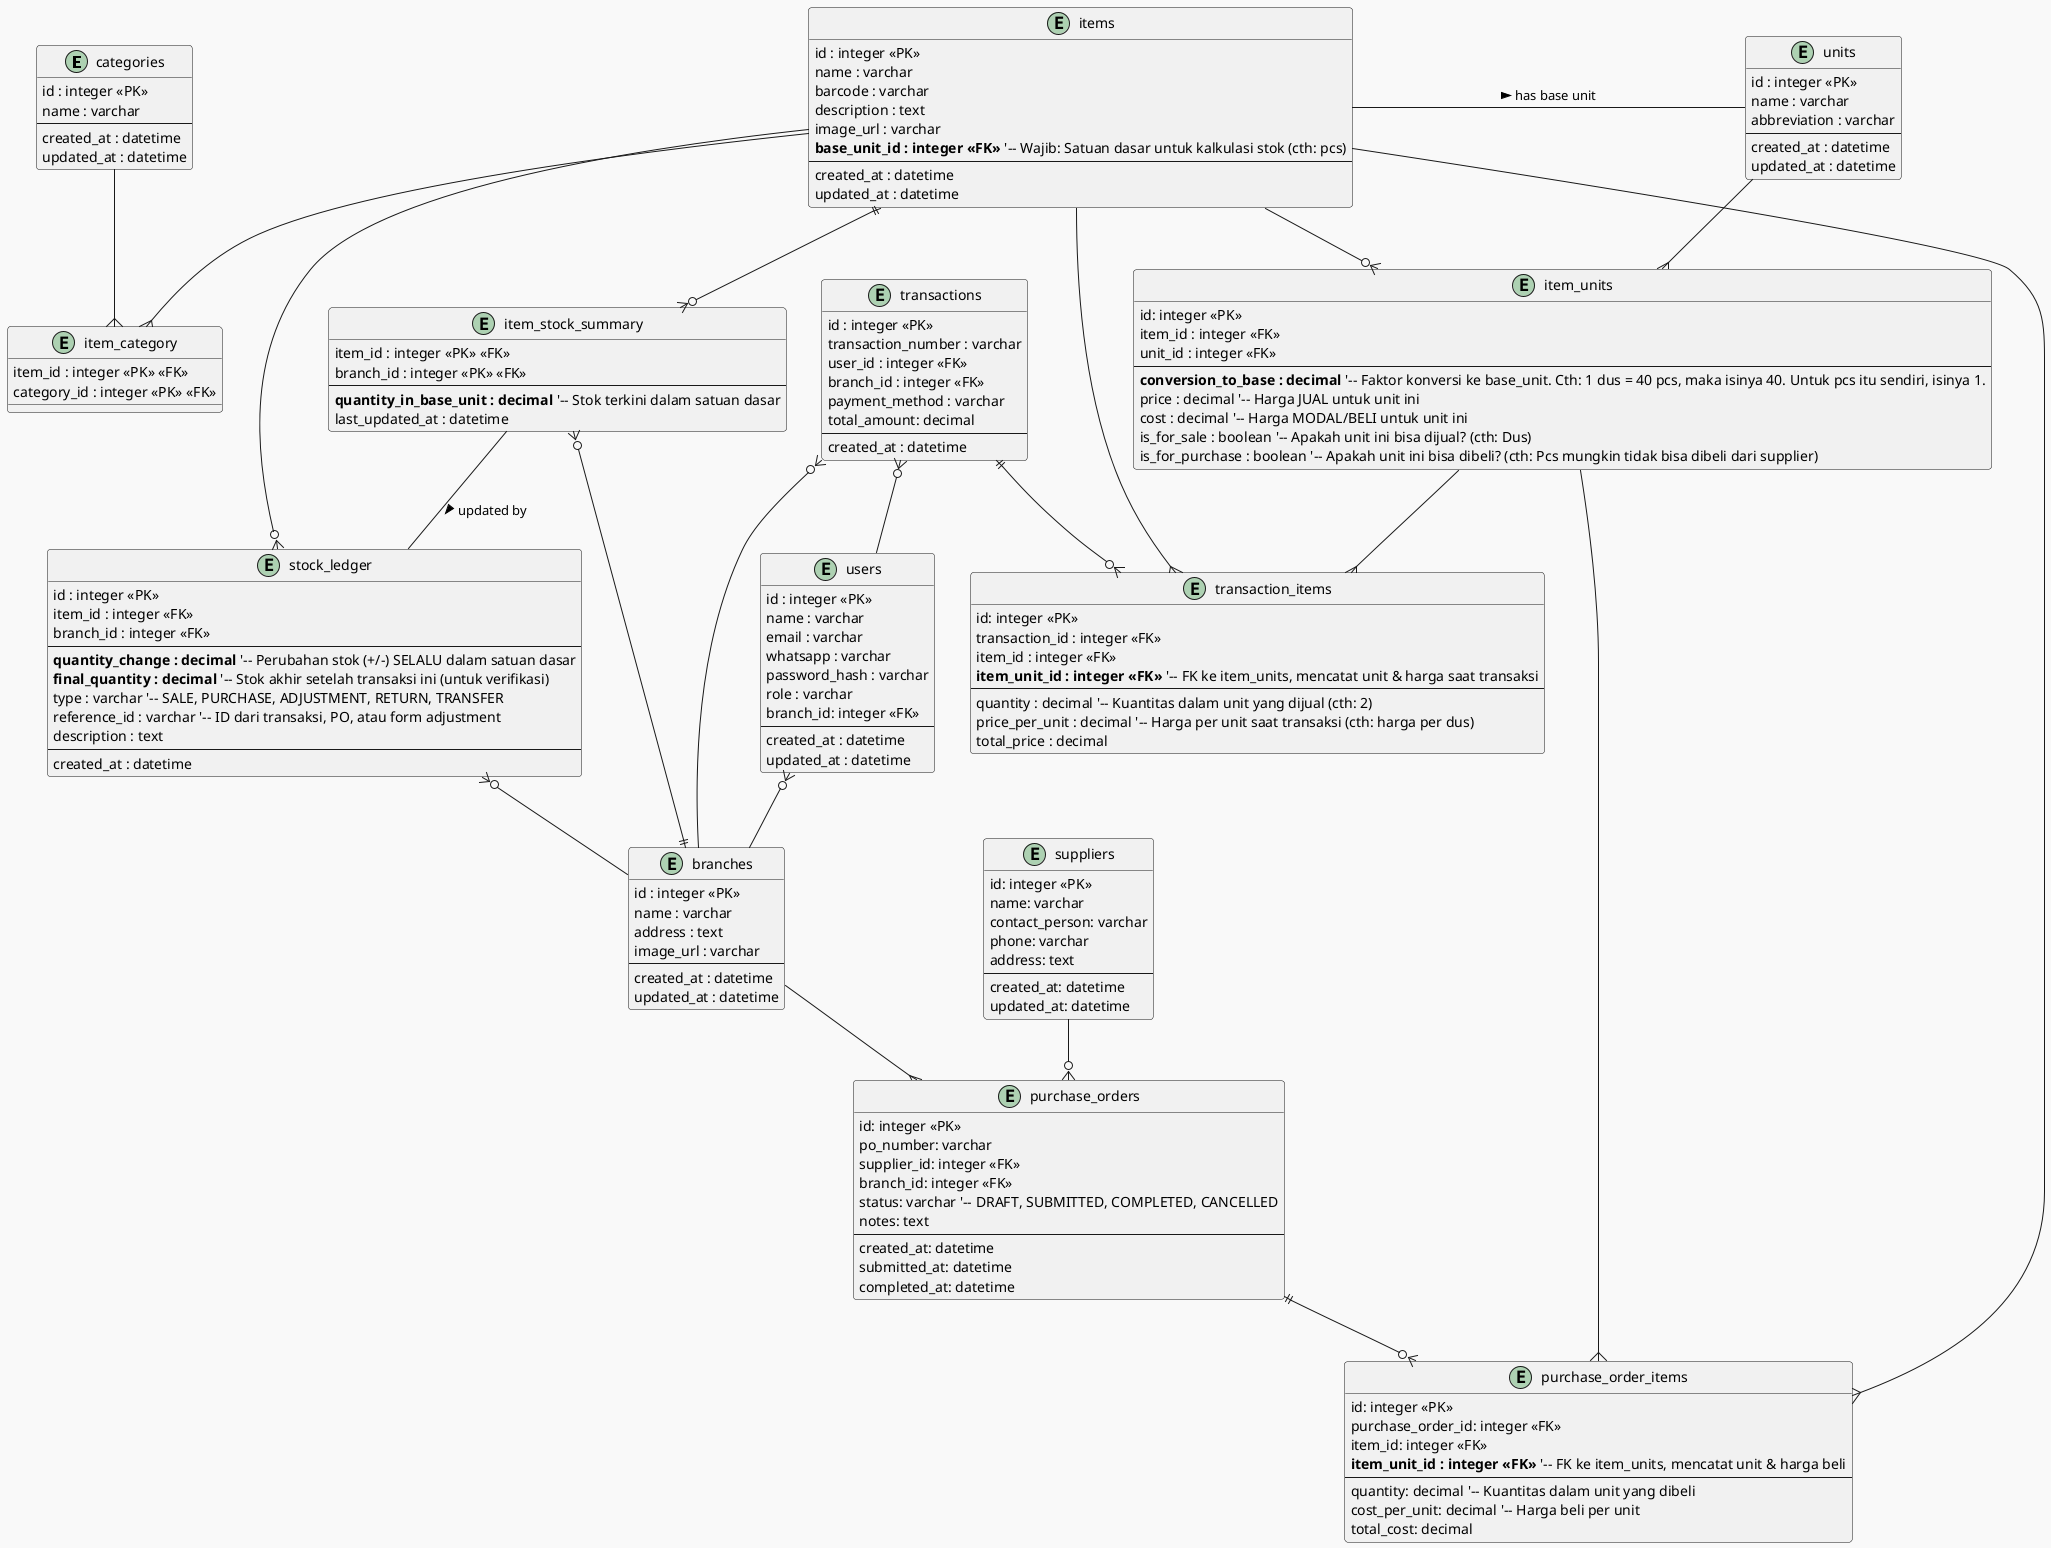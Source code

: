 @startuml
!theme mars

' -- Penjelasan Perubahan Best Practice --
' 1. ITEMS memiliki "base_unit_id" sebagai satuan dasar wajib untuk kalkulasi stok.
' 2. ITEM_UNITS (menggantikan item_prices) adalah tabel pusat yang menyimpan harga JUAL/BELI per unit DAN faktor konversi ke satuan dasar.
' 3. STOCK_LEDGER adalah buku besar (wajib audit) yang mencatat SEMUA pergerakan stok dalam SATUAN DASAR.
' 4. ITEM_STOCK_SUMMARY adalah tabel ringkasan untuk performa query stok yang sangat cepat.
' 5. Penambahan struktur PURCHASE (Pemesanan Pembelian) untuk melengkapi alur masuk barang secara profesional.
' --

' ===================================
' ====== CORE PRODUCT & UNITS =======
' ===================================
entity "categories" as cat {
  id : integer <<PK>>
  name : varchar
  --
  created_at : datetime
  updated_at : datetime
}

entity "items" as i {
  id : integer <<PK>>
  name : varchar
  barcode : varchar
  description : text
  image_url : varchar
  **base_unit_id : integer <<FK>>** '-- Wajib: Satuan dasar untuk kalkulasi stok (cth: pcs)
  --
  created_at : datetime
  updated_at : datetime
}

entity "item_category" as ic {
  item_id : integer <<PK>> <<FK>>
  category_id : integer <<PK>> <<FK>>
}

entity "units" as u {
  id : integer <<PK>>
  name : varchar
  abbreviation : varchar
  --
  created_at : datetime
  updated_at : datetime
}

' Tabel ini adalah JANTUNG dari manajemen unit & harga
entity "item_units" as iu {
  id: integer <<PK>>
  item_id : integer <<FK>>
  unit_id : integer <<FK>>
  --
  **conversion_to_base : decimal** '-- Faktor konversi ke base_unit. Cth: 1 dus = 40 pcs, maka isinya 40. Untuk pcs itu sendiri, isinya 1.
  price : decimal '-- Harga JUAL untuk unit ini
  cost : decimal '-- Harga MODAL/BELI untuk unit ini
  is_for_sale : boolean '-- Apakah unit ini bisa dijual? (cth: Dus)
  is_for_purchase : boolean '-- Apakah unit ini bisa dibeli? (cth: Pcs mungkin tidak bisa dibeli dari supplier)
}


' ===================================
' ========= INVENTORY (STOK) ========
' ===================================
entity "branches" as b {
  id : integer <<PK>>
  name : varchar
  address : text
  image_url : varchar
  --
  created_at : datetime
  updated_at : datetime
}

' Best Practice: Tabel ringkasan untuk cek stok cepat
entity "item_stock_summary" as iss {
  item_id : integer <<PK>> <<FK>>
  branch_id : integer <<PK>> <<FK>>
  --
  **quantity_in_base_unit : decimal** '-- Stok terkini dalam satuan dasar
  last_updated_at : datetime
}

' Best Practice: Buku besar semua transaksi stok (untuk audit)
entity "stock_ledger" as sl {
  id : integer <<PK>>
  item_id : integer <<FK>>
  branch_id : integer <<FK>>
  --
  **quantity_change : decimal** '-- Perubahan stok (+/-) SELALU dalam satuan dasar
  **final_quantity : decimal** '-- Stok akhir setelah transaksi ini (untuk verifikasi)
  type : varchar '-- SALE, PURCHASE, ADJUSTMENT, RETURN, TRANSFER
  reference_id : varchar '-- ID dari transaksi, PO, atau form adjustment
  description : text
  --
  created_at : datetime
}

' ===================================
' ======== SALES (PENJUALAN) ========
' ===================================
entity "users" as usr {
  id : integer <<PK>>
  name : varchar
  email : varchar
  whatsapp : varchar
  password_hash : varchar
  role : varchar
  branch_id: integer <<FK>>
  --
  created_at : datetime
  updated_at : datetime
}

entity "transactions" as t {
  id : integer <<PK>>
  transaction_number : varchar
  user_id : integer <<FK>>
  branch_id : integer <<FK>>
  payment_method : varchar
  total_amount: decimal
  --
  created_at : datetime
}

entity "transaction_items" as ti {
  id: integer <<PK>>
  transaction_id : integer <<FK>>
  item_id : integer <<FK>>
  **item_unit_id : integer <<FK>>** '-- FK ke item_units, mencatat unit & harga saat transaksi
  --
  quantity : decimal '-- Kuantitas dalam unit yang dijual (cth: 2)
  price_per_unit : decimal '-- Harga per unit saat transaksi (cth: harga per dus)
  total_price : decimal
}

' ===================================
' ====== PURCHASING (PEMBELIAN) =====
' ===================================
entity "suppliers" as sup {
  id: integer <<PK>>
  name: varchar
  contact_person: varchar
  phone: varchar
  address: text
  --
  created_at: datetime
  updated_at: datetime
}

entity "purchase_orders" as po {
    id: integer <<PK>>
    po_number: varchar
    supplier_id: integer <<FK>>
    branch_id: integer <<FK>>
    status: varchar '-- DRAFT, SUBMITTED, COMPLETED, CANCELLED
    notes: text
    --
    created_at: datetime
    submitted_at: datetime
    completed_at: datetime
}

entity "purchase_order_items" as poi {
    id: integer <<PK>>
    purchase_order_id: integer <<FK>>
    item_id: integer <<FK>>
    **item_unit_id : integer <<FK>>** '-- FK ke item_units, mencatat unit & harga beli
    --
    quantity: decimal '-- Kuantitas dalam unit yang dibeli
    cost_per_unit: decimal '-- Harga beli per unit
    total_cost: decimal
}


' ===================================
' =========== RELATIONSHIPS =========
' ===================================
' Product Relationships
i --{ ic
cat --{ ic
i --o{ iu
u --{ iu
i --right- u : "has base unit >"

' Inventory Relationships
i ||--o{ iss
b ||--o{ iss
sl }o-- i
sl }o-- b
iss -- sl : "updated by >"

' Sales Relationships
t }o-- usr
t }o-- b
t ||--o{ ti
i --{ ti
iu --{ ti

' Purchasing Relationships
sup --o{ po
po ||--o{ poi
b --{ po
i --{ poi
iu --{ poi

' User-Branch Relationship
usr }o-- b
@enduml
